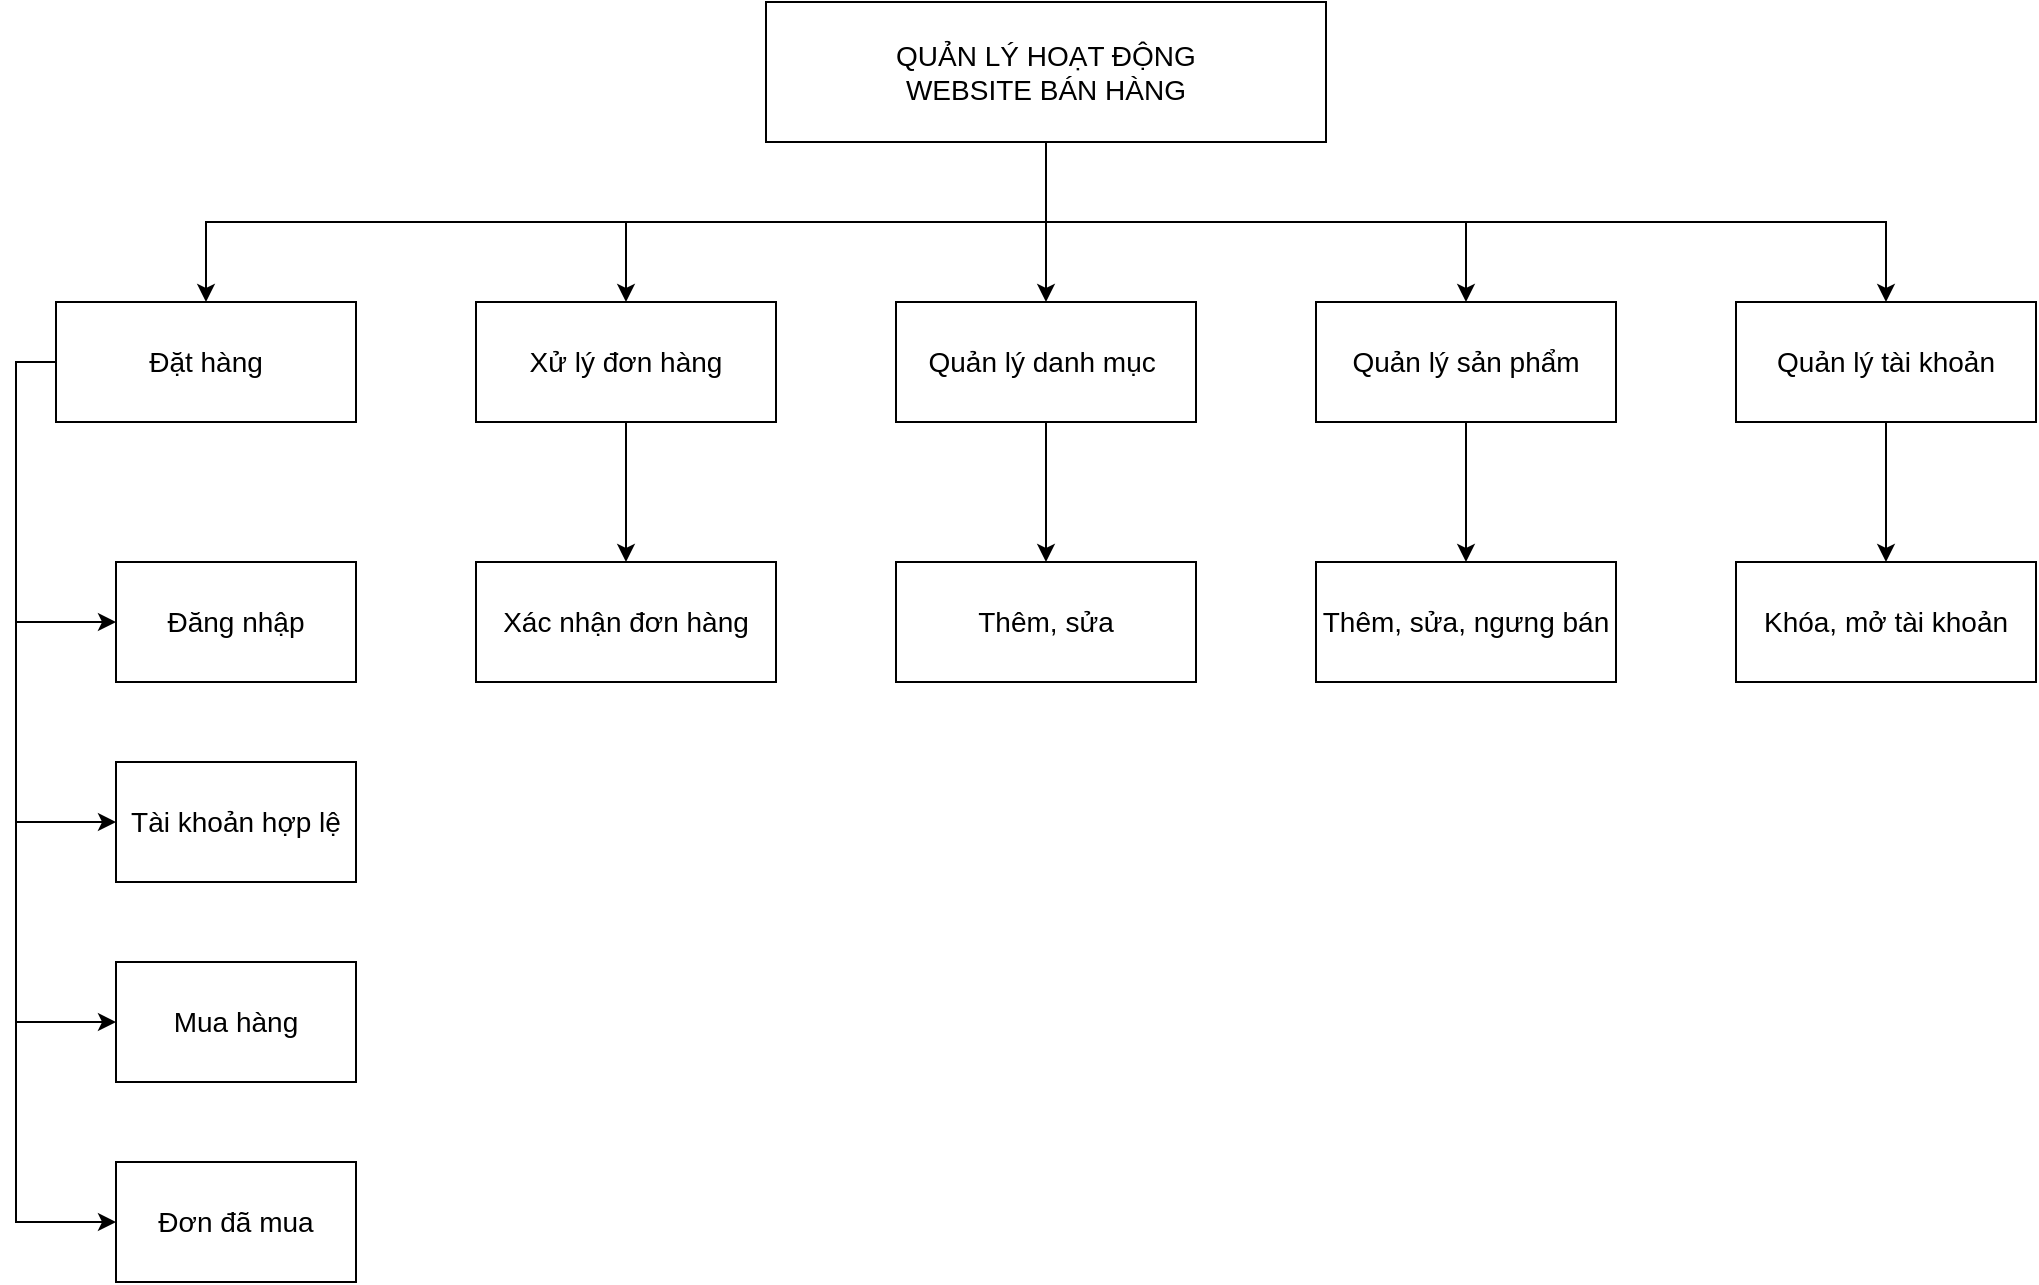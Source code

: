 <mxfile version="14.6.13" type="github">
  <diagram id="gOOSNL-5Rv7W689GlMHx" name="Page-1">
    <mxGraphModel dx="1303" dy="845" grid="1" gridSize="10" guides="1" tooltips="1" connect="1" arrows="1" fold="1" page="1" pageScale="1" pageWidth="827" pageHeight="1169" math="0" shadow="0">
      <root>
        <mxCell id="0" />
        <mxCell id="1" parent="0" />
        <mxCell id="UdT5KeWnAl_WwANaSQNZ-24" value="" style="edgeStyle=orthogonalEdgeStyle;rounded=0;orthogonalLoop=1;jettySize=auto;html=1;" edge="1" parent="1" source="UdT5KeWnAl_WwANaSQNZ-8" target="UdT5KeWnAl_WwANaSQNZ-11">
          <mxGeometry relative="1" as="geometry" />
        </mxCell>
        <mxCell id="UdT5KeWnAl_WwANaSQNZ-25" style="edgeStyle=orthogonalEdgeStyle;rounded=0;orthogonalLoop=1;jettySize=auto;html=1;entryX=0.5;entryY=0;entryDx=0;entryDy=0;" edge="1" parent="1" source="UdT5KeWnAl_WwANaSQNZ-8" target="UdT5KeWnAl_WwANaSQNZ-10">
          <mxGeometry relative="1" as="geometry" />
        </mxCell>
        <mxCell id="UdT5KeWnAl_WwANaSQNZ-27" style="edgeStyle=orthogonalEdgeStyle;rounded=0;orthogonalLoop=1;jettySize=auto;html=1;entryX=0.5;entryY=0;entryDx=0;entryDy=0;" edge="1" parent="1" source="UdT5KeWnAl_WwANaSQNZ-8" target="UdT5KeWnAl_WwANaSQNZ-9">
          <mxGeometry relative="1" as="geometry">
            <Array as="points">
              <mxPoint x="535" y="160" />
              <mxPoint x="115" y="160" />
            </Array>
          </mxGeometry>
        </mxCell>
        <mxCell id="UdT5KeWnAl_WwANaSQNZ-28" style="edgeStyle=orthogonalEdgeStyle;rounded=0;orthogonalLoop=1;jettySize=auto;html=1;" edge="1" parent="1" source="UdT5KeWnAl_WwANaSQNZ-8" target="UdT5KeWnAl_WwANaSQNZ-12">
          <mxGeometry relative="1" as="geometry" />
        </mxCell>
        <mxCell id="UdT5KeWnAl_WwANaSQNZ-29" style="edgeStyle=orthogonalEdgeStyle;rounded=0;orthogonalLoop=1;jettySize=auto;html=1;entryX=0.5;entryY=0;entryDx=0;entryDy=0;" edge="1" parent="1" source="UdT5KeWnAl_WwANaSQNZ-8" target="UdT5KeWnAl_WwANaSQNZ-13">
          <mxGeometry relative="1" as="geometry">
            <Array as="points">
              <mxPoint x="535" y="160" />
              <mxPoint x="955" y="160" />
            </Array>
          </mxGeometry>
        </mxCell>
        <mxCell id="UdT5KeWnAl_WwANaSQNZ-8" value="&lt;font style=&quot;font-size: 14px&quot;&gt;QUẢN LÝ HOẠT ĐỘNG&lt;br&gt;WEBSITE BÁN HÀNG&lt;/font&gt;" style="rounded=0;whiteSpace=wrap;html=1;strokeColor=#000000;fillColor=none;perimeterSpacing=0;" vertex="1" parent="1">
          <mxGeometry x="395" y="50" width="280" height="70" as="geometry" />
        </mxCell>
        <mxCell id="UdT5KeWnAl_WwANaSQNZ-31" style="edgeStyle=orthogonalEdgeStyle;rounded=0;orthogonalLoop=1;jettySize=auto;html=1;entryX=0;entryY=0.5;entryDx=0;entryDy=0;" edge="1" parent="1" source="UdT5KeWnAl_WwANaSQNZ-9" target="UdT5KeWnAl_WwANaSQNZ-14">
          <mxGeometry relative="1" as="geometry">
            <Array as="points">
              <mxPoint x="20" y="230" />
              <mxPoint x="20" y="360" />
            </Array>
          </mxGeometry>
        </mxCell>
        <mxCell id="UdT5KeWnAl_WwANaSQNZ-33" style="edgeStyle=orthogonalEdgeStyle;rounded=0;orthogonalLoop=1;jettySize=auto;html=1;entryX=0;entryY=0.5;entryDx=0;entryDy=0;" edge="1" parent="1" source="UdT5KeWnAl_WwANaSQNZ-9" target="UdT5KeWnAl_WwANaSQNZ-21">
          <mxGeometry relative="1" as="geometry">
            <Array as="points">
              <mxPoint x="20" y="230" />
              <mxPoint x="20" y="460" />
            </Array>
          </mxGeometry>
        </mxCell>
        <mxCell id="UdT5KeWnAl_WwANaSQNZ-34" style="edgeStyle=orthogonalEdgeStyle;rounded=0;orthogonalLoop=1;jettySize=auto;html=1;entryX=0;entryY=0.5;entryDx=0;entryDy=0;" edge="1" parent="1" source="UdT5KeWnAl_WwANaSQNZ-9" target="UdT5KeWnAl_WwANaSQNZ-15">
          <mxGeometry relative="1" as="geometry">
            <Array as="points">
              <mxPoint x="20" y="230" />
              <mxPoint x="20" y="560" />
            </Array>
          </mxGeometry>
        </mxCell>
        <mxCell id="UdT5KeWnAl_WwANaSQNZ-35" style="edgeStyle=orthogonalEdgeStyle;rounded=0;orthogonalLoop=1;jettySize=auto;html=1;entryX=0;entryY=0.5;entryDx=0;entryDy=0;" edge="1" parent="1" source="UdT5KeWnAl_WwANaSQNZ-9" target="UdT5KeWnAl_WwANaSQNZ-16">
          <mxGeometry relative="1" as="geometry">
            <Array as="points">
              <mxPoint x="20" y="230" />
              <mxPoint x="20" y="660" />
            </Array>
          </mxGeometry>
        </mxCell>
        <mxCell id="UdT5KeWnAl_WwANaSQNZ-9" value="&lt;span style=&quot;font-size: 14px&quot;&gt;Đặt hàng&lt;/span&gt;" style="rounded=0;whiteSpace=wrap;html=1;strokeColor=#000000;fillColor=none;" vertex="1" parent="1">
          <mxGeometry x="40" y="200" width="150" height="60" as="geometry" />
        </mxCell>
        <mxCell id="UdT5KeWnAl_WwANaSQNZ-36" style="edgeStyle=orthogonalEdgeStyle;rounded=0;orthogonalLoop=1;jettySize=auto;html=1;entryX=0.5;entryY=0;entryDx=0;entryDy=0;" edge="1" parent="1" source="UdT5KeWnAl_WwANaSQNZ-10" target="UdT5KeWnAl_WwANaSQNZ-17">
          <mxGeometry relative="1" as="geometry" />
        </mxCell>
        <mxCell id="UdT5KeWnAl_WwANaSQNZ-10" value="&lt;font style=&quot;font-size: 14px&quot;&gt;Xử lý đơn hàng&lt;/font&gt;" style="rounded=0;whiteSpace=wrap;html=1;strokeColor=#000000;fillColor=none;" vertex="1" parent="1">
          <mxGeometry x="250" y="200" width="150" height="60" as="geometry" />
        </mxCell>
        <mxCell id="UdT5KeWnAl_WwANaSQNZ-37" style="edgeStyle=orthogonalEdgeStyle;rounded=0;orthogonalLoop=1;jettySize=auto;html=1;entryX=0.5;entryY=0;entryDx=0;entryDy=0;" edge="1" parent="1" source="UdT5KeWnAl_WwANaSQNZ-11" target="UdT5KeWnAl_WwANaSQNZ-18">
          <mxGeometry relative="1" as="geometry" />
        </mxCell>
        <mxCell id="UdT5KeWnAl_WwANaSQNZ-11" value="&lt;font style=&quot;font-size: 14px&quot;&gt;Quản lý danh mục&amp;nbsp;&lt;/font&gt;" style="rounded=0;whiteSpace=wrap;html=1;strokeColor=#000000;fillColor=none;" vertex="1" parent="1">
          <mxGeometry x="460" y="200" width="150" height="60" as="geometry" />
        </mxCell>
        <mxCell id="UdT5KeWnAl_WwANaSQNZ-38" style="edgeStyle=orthogonalEdgeStyle;rounded=0;orthogonalLoop=1;jettySize=auto;html=1;entryX=0.5;entryY=0;entryDx=0;entryDy=0;" edge="1" parent="1" source="UdT5KeWnAl_WwANaSQNZ-12" target="UdT5KeWnAl_WwANaSQNZ-19">
          <mxGeometry relative="1" as="geometry" />
        </mxCell>
        <mxCell id="UdT5KeWnAl_WwANaSQNZ-12" value="&lt;font style=&quot;font-size: 14px&quot;&gt;Quản lý sản phẩm&lt;/font&gt;" style="rounded=0;whiteSpace=wrap;html=1;strokeColor=#000000;fillColor=none;" vertex="1" parent="1">
          <mxGeometry x="670" y="200" width="150" height="60" as="geometry" />
        </mxCell>
        <mxCell id="UdT5KeWnAl_WwANaSQNZ-39" style="edgeStyle=orthogonalEdgeStyle;rounded=0;orthogonalLoop=1;jettySize=auto;html=1;entryX=0.5;entryY=0;entryDx=0;entryDy=0;" edge="1" parent="1" source="UdT5KeWnAl_WwANaSQNZ-13" target="UdT5KeWnAl_WwANaSQNZ-20">
          <mxGeometry relative="1" as="geometry" />
        </mxCell>
        <mxCell id="UdT5KeWnAl_WwANaSQNZ-13" value="&lt;font style=&quot;font-size: 14px&quot;&gt;Quản lý tài khoản&lt;/font&gt;" style="rounded=0;whiteSpace=wrap;html=1;strokeColor=#000000;fillColor=none;" vertex="1" parent="1">
          <mxGeometry x="880" y="200" width="150" height="60" as="geometry" />
        </mxCell>
        <mxCell id="UdT5KeWnAl_WwANaSQNZ-14" value="&lt;font style=&quot;font-size: 14px&quot;&gt;Đăng nhập&lt;/font&gt;" style="rounded=0;whiteSpace=wrap;html=1;strokeColor=#000000;fillColor=none;" vertex="1" parent="1">
          <mxGeometry x="70" y="330" width="120" height="60" as="geometry" />
        </mxCell>
        <mxCell id="UdT5KeWnAl_WwANaSQNZ-15" value="&lt;font style=&quot;font-size: 14px&quot;&gt;Mua hàng&lt;/font&gt;" style="rounded=0;whiteSpace=wrap;html=1;strokeColor=#000000;fillColor=none;" vertex="1" parent="1">
          <mxGeometry x="70" y="530" width="120" height="60" as="geometry" />
        </mxCell>
        <mxCell id="UdT5KeWnAl_WwANaSQNZ-16" value="&lt;font style=&quot;font-size: 14px&quot;&gt;Đơn đã mua&lt;/font&gt;" style="rounded=0;whiteSpace=wrap;html=1;strokeColor=#000000;fillColor=none;" vertex="1" parent="1">
          <mxGeometry x="70" y="630" width="120" height="60" as="geometry" />
        </mxCell>
        <mxCell id="UdT5KeWnAl_WwANaSQNZ-17" value="&lt;font style=&quot;font-size: 14px&quot;&gt;Xác nhận đơn hàng&lt;/font&gt;" style="rounded=0;whiteSpace=wrap;html=1;strokeColor=#000000;fillColor=none;" vertex="1" parent="1">
          <mxGeometry x="250" y="330" width="150" height="60" as="geometry" />
        </mxCell>
        <mxCell id="UdT5KeWnAl_WwANaSQNZ-18" value="&lt;font style=&quot;font-size: 14px&quot;&gt;Thêm, sửa&lt;/font&gt;" style="rounded=0;whiteSpace=wrap;html=1;strokeColor=#000000;fillColor=none;" vertex="1" parent="1">
          <mxGeometry x="460" y="330" width="150" height="60" as="geometry" />
        </mxCell>
        <mxCell id="UdT5KeWnAl_WwANaSQNZ-19" value="&lt;font style=&quot;font-size: 14px&quot;&gt;Thêm, sửa, ngưng bán&lt;/font&gt;" style="rounded=0;whiteSpace=wrap;html=1;strokeColor=#000000;fillColor=none;" vertex="1" parent="1">
          <mxGeometry x="670" y="330" width="150" height="60" as="geometry" />
        </mxCell>
        <mxCell id="UdT5KeWnAl_WwANaSQNZ-20" value="&lt;font style=&quot;font-size: 14px&quot;&gt;Khóa, mở tài khoản&lt;/font&gt;" style="rounded=0;whiteSpace=wrap;html=1;strokeColor=#000000;fillColor=none;" vertex="1" parent="1">
          <mxGeometry x="880" y="330" width="150" height="60" as="geometry" />
        </mxCell>
        <mxCell id="UdT5KeWnAl_WwANaSQNZ-21" value="&lt;font style=&quot;font-size: 14px&quot;&gt;Tài khoản hợp lệ&lt;/font&gt;" style="rounded=0;whiteSpace=wrap;html=1;strokeColor=#000000;fillColor=none;" vertex="1" parent="1">
          <mxGeometry x="70" y="430" width="120" height="60" as="geometry" />
        </mxCell>
      </root>
    </mxGraphModel>
  </diagram>
</mxfile>
